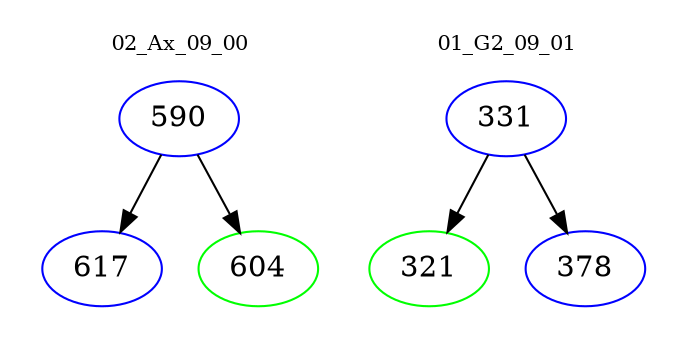 digraph{
subgraph cluster_0 {
color = white
label = "02_Ax_09_00";
fontsize=10;
T0_590 [label="590", color="blue"]
T0_590 -> T0_617 [color="black"]
T0_617 [label="617", color="blue"]
T0_590 -> T0_604 [color="black"]
T0_604 [label="604", color="green"]
}
subgraph cluster_1 {
color = white
label = "01_G2_09_01";
fontsize=10;
T1_331 [label="331", color="blue"]
T1_331 -> T1_321 [color="black"]
T1_321 [label="321", color="green"]
T1_331 -> T1_378 [color="black"]
T1_378 [label="378", color="blue"]
}
}
